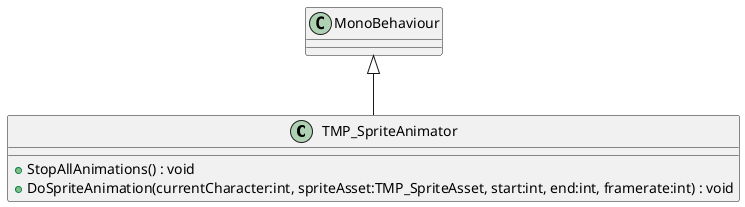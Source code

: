 @startuml
class TMP_SpriteAnimator {
    + StopAllAnimations() : void
    + DoSpriteAnimation(currentCharacter:int, spriteAsset:TMP_SpriteAsset, start:int, end:int, framerate:int) : void
}
MonoBehaviour <|-- TMP_SpriteAnimator
@enduml
